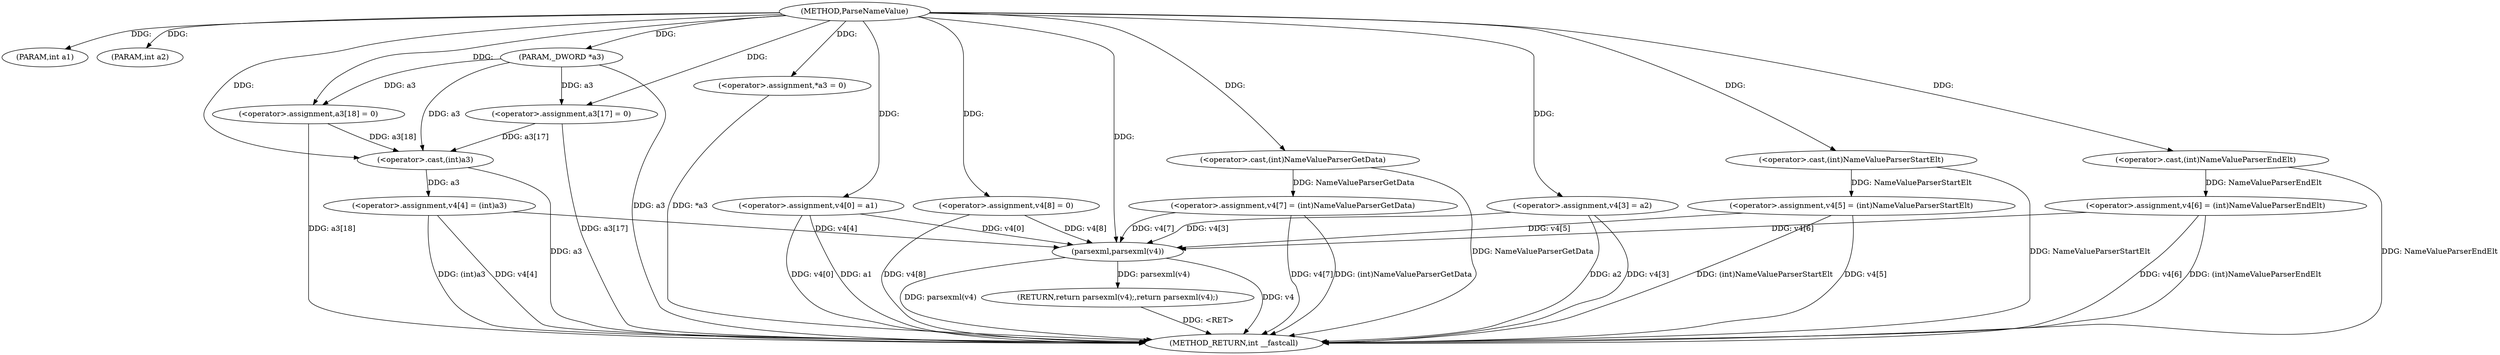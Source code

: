 digraph ParseNameValue {  
"1000102" [label = "(METHOD,ParseNameValue)" ]
"1000168" [label = "(METHOD_RETURN,int __fastcall)" ]
"1000103" [label = "(PARAM,int a1)" ]
"1000104" [label = "(PARAM,int a2)" ]
"1000105" [label = "(PARAM,_DWORD *a3)" ]
"1000108" [label = "(<operator>.assignment,a3[17] = 0)" ]
"1000113" [label = "(<operator>.assignment,a3[18] = 0)" ]
"1000118" [label = "(<operator>.assignment,*a3 = 0)" ]
"1000122" [label = "(<operator>.assignment,v4[8] = 0)" ]
"1000127" [label = "(<operator>.assignment,v4[0] = a1)" ]
"1000132" [label = "(<operator>.assignment,v4[7] = (int)NameValueParserGetData)" ]
"1000136" [label = "(<operator>.cast,(int)NameValueParserGetData)" ]
"1000139" [label = "(<operator>.assignment,v4[3] = a2)" ]
"1000144" [label = "(<operator>.assignment,v4[4] = (int)a3)" ]
"1000148" [label = "(<operator>.cast,(int)a3)" ]
"1000151" [label = "(<operator>.assignment,v4[5] = (int)NameValueParserStartElt)" ]
"1000155" [label = "(<operator>.cast,(int)NameValueParserStartElt)" ]
"1000158" [label = "(<operator>.assignment,v4[6] = (int)NameValueParserEndElt)" ]
"1000162" [label = "(<operator>.cast,(int)NameValueParserEndElt)" ]
"1000165" [label = "(RETURN,return parsexml(v4);,return parsexml(v4);)" ]
"1000166" [label = "(parsexml,parsexml(v4))" ]
  "1000165" -> "1000168"  [ label = "DDG: <RET>"] 
  "1000155" -> "1000168"  [ label = "DDG: NameValueParserStartElt"] 
  "1000151" -> "1000168"  [ label = "DDG: v4[5]"] 
  "1000118" -> "1000168"  [ label = "DDG: *a3"] 
  "1000132" -> "1000168"  [ label = "DDG: v4[7]"] 
  "1000148" -> "1000168"  [ label = "DDG: a3"] 
  "1000136" -> "1000168"  [ label = "DDG: NameValueParserGetData"] 
  "1000158" -> "1000168"  [ label = "DDG: v4[6]"] 
  "1000127" -> "1000168"  [ label = "DDG: a1"] 
  "1000113" -> "1000168"  [ label = "DDG: a3[18]"] 
  "1000122" -> "1000168"  [ label = "DDG: v4[8]"] 
  "1000162" -> "1000168"  [ label = "DDG: NameValueParserEndElt"] 
  "1000166" -> "1000168"  [ label = "DDG: v4"] 
  "1000132" -> "1000168"  [ label = "DDG: (int)NameValueParserGetData"] 
  "1000139" -> "1000168"  [ label = "DDG: a2"] 
  "1000127" -> "1000168"  [ label = "DDG: v4[0]"] 
  "1000108" -> "1000168"  [ label = "DDG: a3[17]"] 
  "1000166" -> "1000168"  [ label = "DDG: parsexml(v4)"] 
  "1000105" -> "1000168"  [ label = "DDG: a3"] 
  "1000144" -> "1000168"  [ label = "DDG: (int)a3"] 
  "1000151" -> "1000168"  [ label = "DDG: (int)NameValueParserStartElt"] 
  "1000139" -> "1000168"  [ label = "DDG: v4[3]"] 
  "1000144" -> "1000168"  [ label = "DDG: v4[4]"] 
  "1000158" -> "1000168"  [ label = "DDG: (int)NameValueParserEndElt"] 
  "1000102" -> "1000103"  [ label = "DDG: "] 
  "1000102" -> "1000104"  [ label = "DDG: "] 
  "1000102" -> "1000105"  [ label = "DDG: "] 
  "1000102" -> "1000108"  [ label = "DDG: "] 
  "1000105" -> "1000108"  [ label = "DDG: a3"] 
  "1000102" -> "1000113"  [ label = "DDG: "] 
  "1000105" -> "1000113"  [ label = "DDG: a3"] 
  "1000102" -> "1000118"  [ label = "DDG: "] 
  "1000102" -> "1000122"  [ label = "DDG: "] 
  "1000102" -> "1000127"  [ label = "DDG: "] 
  "1000136" -> "1000132"  [ label = "DDG: NameValueParserGetData"] 
  "1000102" -> "1000136"  [ label = "DDG: "] 
  "1000102" -> "1000139"  [ label = "DDG: "] 
  "1000148" -> "1000144"  [ label = "DDG: a3"] 
  "1000108" -> "1000148"  [ label = "DDG: a3[17]"] 
  "1000113" -> "1000148"  [ label = "DDG: a3[18]"] 
  "1000105" -> "1000148"  [ label = "DDG: a3"] 
  "1000102" -> "1000148"  [ label = "DDG: "] 
  "1000155" -> "1000151"  [ label = "DDG: NameValueParserStartElt"] 
  "1000102" -> "1000155"  [ label = "DDG: "] 
  "1000162" -> "1000158"  [ label = "DDG: NameValueParserEndElt"] 
  "1000102" -> "1000162"  [ label = "DDG: "] 
  "1000166" -> "1000165"  [ label = "DDG: parsexml(v4)"] 
  "1000127" -> "1000166"  [ label = "DDG: v4[0]"] 
  "1000151" -> "1000166"  [ label = "DDG: v4[5]"] 
  "1000132" -> "1000166"  [ label = "DDG: v4[7]"] 
  "1000158" -> "1000166"  [ label = "DDG: v4[6]"] 
  "1000122" -> "1000166"  [ label = "DDG: v4[8]"] 
  "1000139" -> "1000166"  [ label = "DDG: v4[3]"] 
  "1000144" -> "1000166"  [ label = "DDG: v4[4]"] 
  "1000102" -> "1000166"  [ label = "DDG: "] 
}
